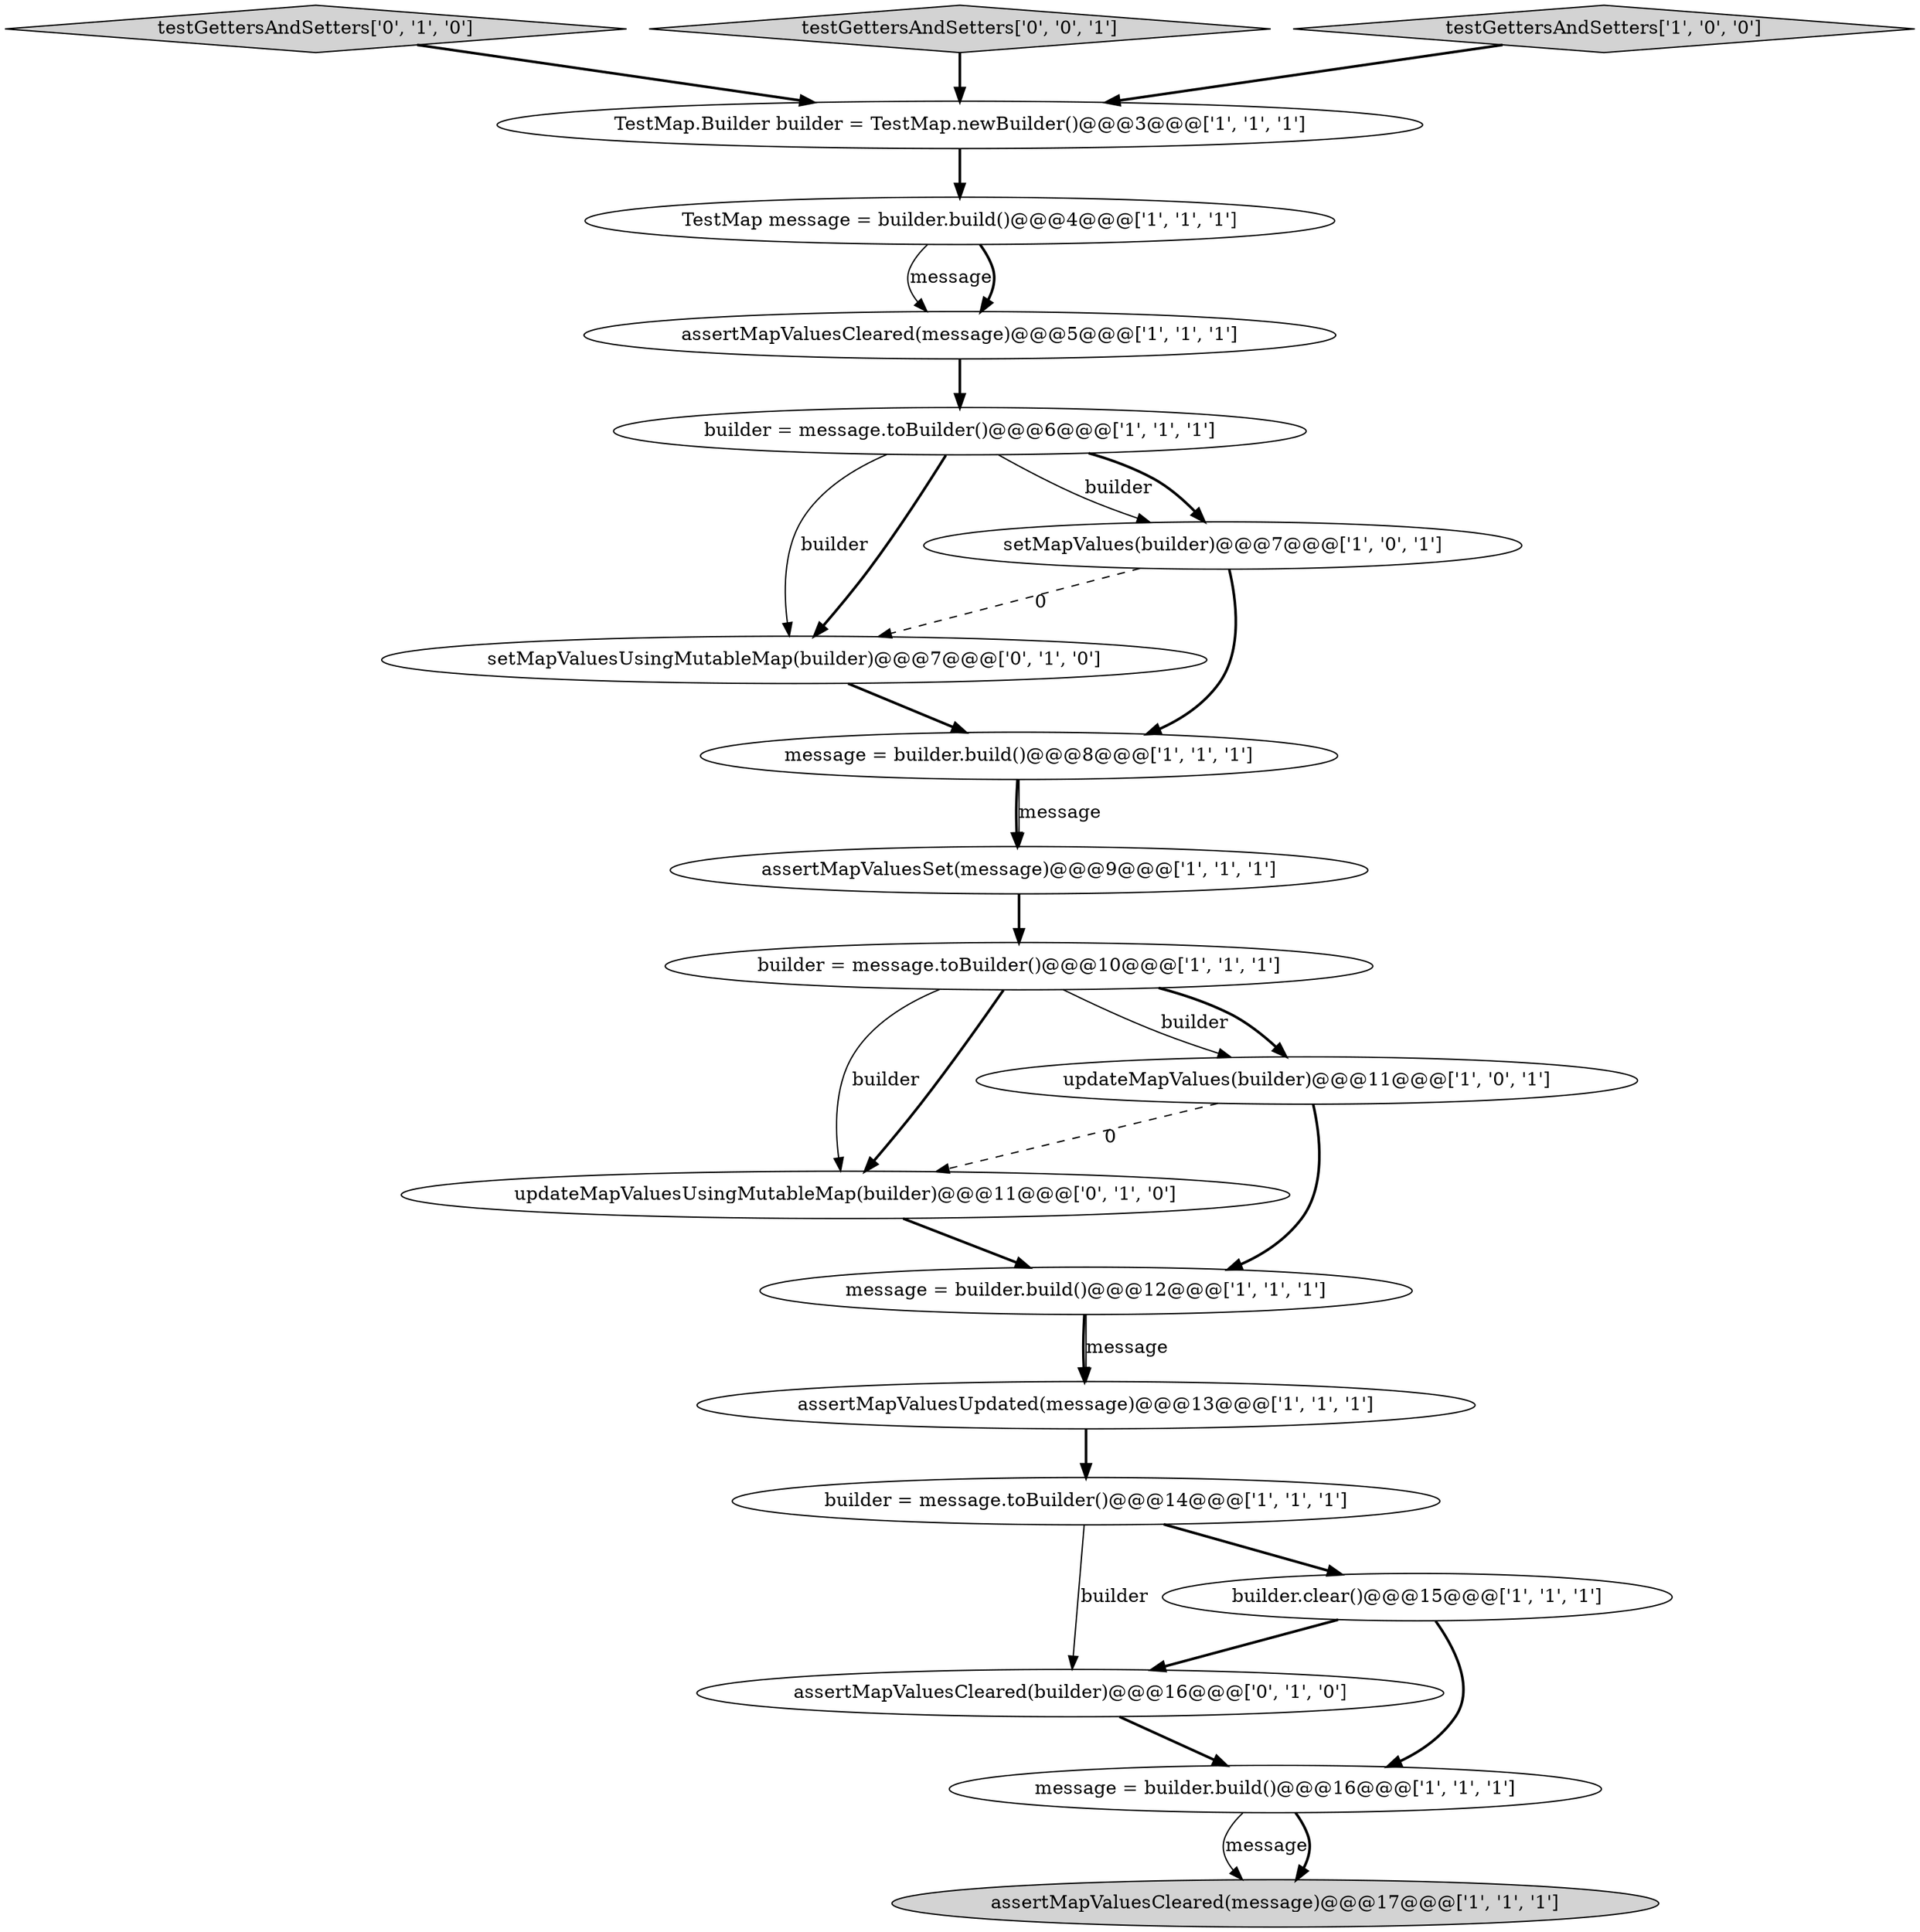 digraph {
2 [style = filled, label = "assertMapValuesCleared(message)@@@17@@@['1', '1', '1']", fillcolor = lightgray, shape = ellipse image = "AAA0AAABBB1BBB"];
16 [style = filled, label = "testGettersAndSetters['0', '1', '0']", fillcolor = lightgray, shape = diamond image = "AAA0AAABBB2BBB"];
7 [style = filled, label = "TestMap.Builder builder = TestMap.newBuilder()@@@3@@@['1', '1', '1']", fillcolor = white, shape = ellipse image = "AAA0AAABBB1BBB"];
8 [style = filled, label = "TestMap message = builder.build()@@@4@@@['1', '1', '1']", fillcolor = white, shape = ellipse image = "AAA0AAABBB1BBB"];
5 [style = filled, label = "assertMapValuesUpdated(message)@@@13@@@['1', '1', '1']", fillcolor = white, shape = ellipse image = "AAA0AAABBB1BBB"];
18 [style = filled, label = "updateMapValuesUsingMutableMap(builder)@@@11@@@['0', '1', '0']", fillcolor = white, shape = ellipse image = "AAA1AAABBB2BBB"];
0 [style = filled, label = "builder = message.toBuilder()@@@10@@@['1', '1', '1']", fillcolor = white, shape = ellipse image = "AAA0AAABBB1BBB"];
9 [style = filled, label = "assertMapValuesSet(message)@@@9@@@['1', '1', '1']", fillcolor = white, shape = ellipse image = "AAA0AAABBB1BBB"];
15 [style = filled, label = "assertMapValuesCleared(message)@@@5@@@['1', '1', '1']", fillcolor = white, shape = ellipse image = "AAA0AAABBB1BBB"];
11 [style = filled, label = "updateMapValues(builder)@@@11@@@['1', '0', '1']", fillcolor = white, shape = ellipse image = "AAA0AAABBB1BBB"];
17 [style = filled, label = "assertMapValuesCleared(builder)@@@16@@@['0', '1', '0']", fillcolor = white, shape = ellipse image = "AAA1AAABBB2BBB"];
20 [style = filled, label = "testGettersAndSetters['0', '0', '1']", fillcolor = lightgray, shape = diamond image = "AAA0AAABBB3BBB"];
12 [style = filled, label = "message = builder.build()@@@16@@@['1', '1', '1']", fillcolor = white, shape = ellipse image = "AAA0AAABBB1BBB"];
19 [style = filled, label = "setMapValuesUsingMutableMap(builder)@@@7@@@['0', '1', '0']", fillcolor = white, shape = ellipse image = "AAA1AAABBB2BBB"];
4 [style = filled, label = "setMapValues(builder)@@@7@@@['1', '0', '1']", fillcolor = white, shape = ellipse image = "AAA0AAABBB1BBB"];
1 [style = filled, label = "testGettersAndSetters['1', '0', '0']", fillcolor = lightgray, shape = diamond image = "AAA0AAABBB1BBB"];
14 [style = filled, label = "message = builder.build()@@@12@@@['1', '1', '1']", fillcolor = white, shape = ellipse image = "AAA0AAABBB1BBB"];
3 [style = filled, label = "builder = message.toBuilder()@@@6@@@['1', '1', '1']", fillcolor = white, shape = ellipse image = "AAA0AAABBB1BBB"];
6 [style = filled, label = "message = builder.build()@@@8@@@['1', '1', '1']", fillcolor = white, shape = ellipse image = "AAA0AAABBB1BBB"];
10 [style = filled, label = "builder = message.toBuilder()@@@14@@@['1', '1', '1']", fillcolor = white, shape = ellipse image = "AAA0AAABBB1BBB"];
13 [style = filled, label = "builder.clear()@@@15@@@['1', '1', '1']", fillcolor = white, shape = ellipse image = "AAA0AAABBB1BBB"];
14->5 [style = bold, label=""];
0->11 [style = solid, label="builder"];
4->6 [style = bold, label=""];
14->5 [style = solid, label="message"];
12->2 [style = solid, label="message"];
7->8 [style = bold, label=""];
19->6 [style = bold, label=""];
20->7 [style = bold, label=""];
3->4 [style = solid, label="builder"];
13->17 [style = bold, label=""];
12->2 [style = bold, label=""];
10->17 [style = solid, label="builder"];
3->19 [style = solid, label="builder"];
17->12 [style = bold, label=""];
9->0 [style = bold, label=""];
5->10 [style = bold, label=""];
0->11 [style = bold, label=""];
11->14 [style = bold, label=""];
6->9 [style = bold, label=""];
13->12 [style = bold, label=""];
10->13 [style = bold, label=""];
6->9 [style = solid, label="message"];
3->19 [style = bold, label=""];
11->18 [style = dashed, label="0"];
15->3 [style = bold, label=""];
16->7 [style = bold, label=""];
1->7 [style = bold, label=""];
4->19 [style = dashed, label="0"];
18->14 [style = bold, label=""];
8->15 [style = solid, label="message"];
0->18 [style = solid, label="builder"];
0->18 [style = bold, label=""];
3->4 [style = bold, label=""];
8->15 [style = bold, label=""];
}
